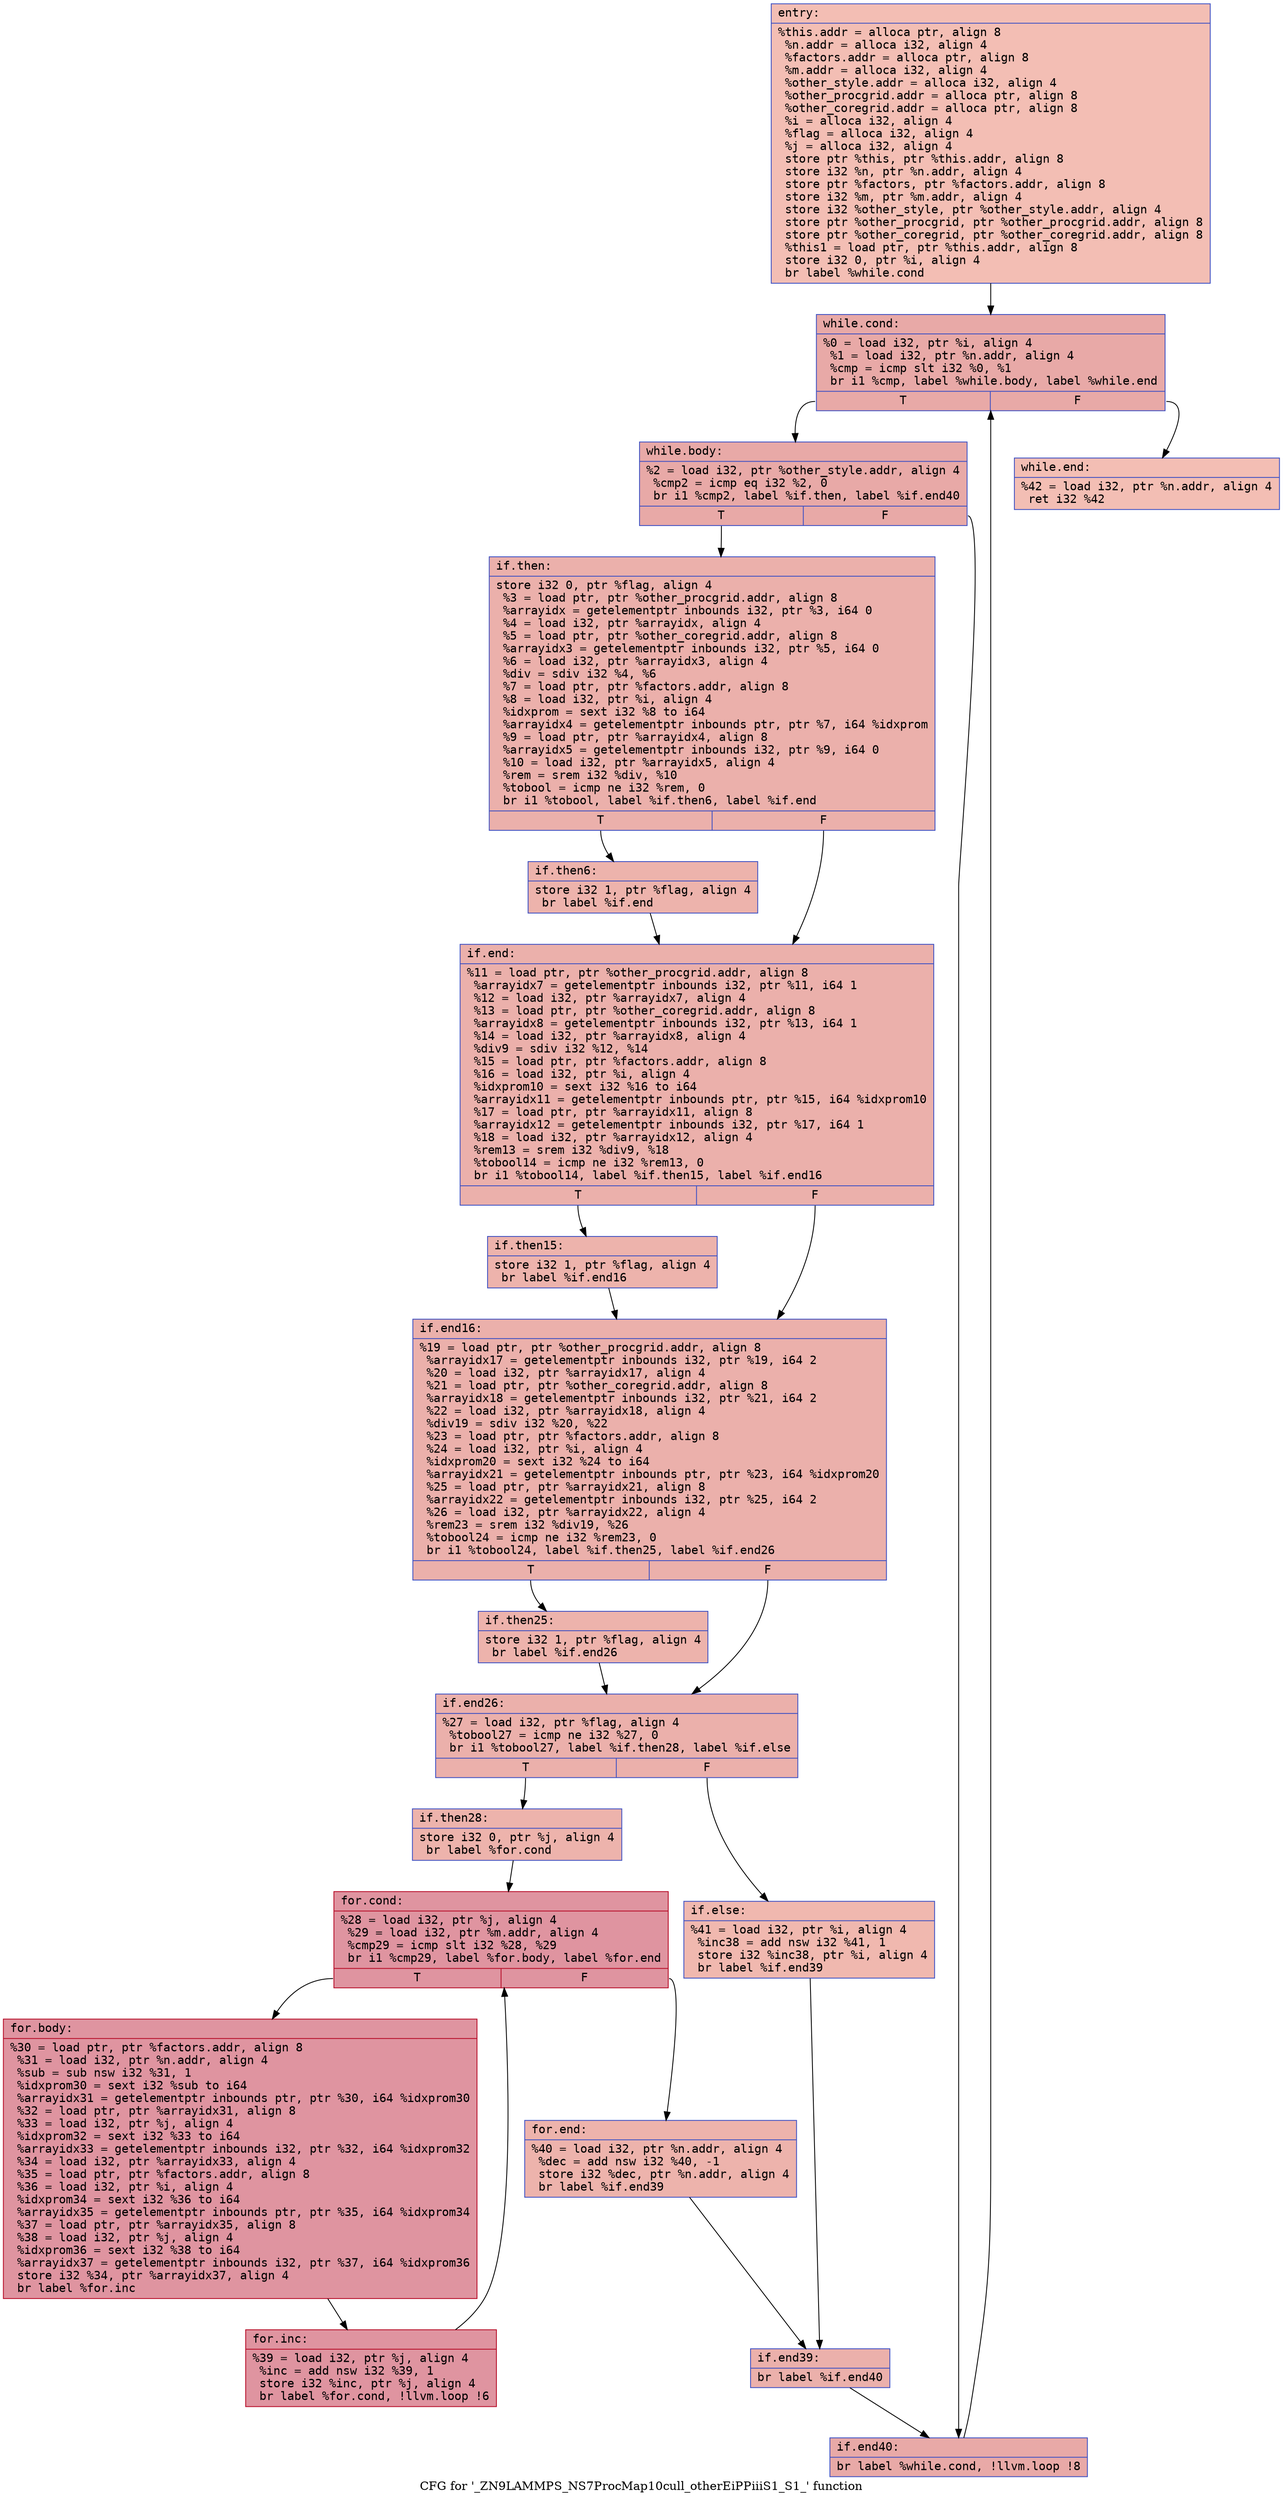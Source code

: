 digraph "CFG for '_ZN9LAMMPS_NS7ProcMap10cull_otherEiPPiiiS1_S1_' function" {
	label="CFG for '_ZN9LAMMPS_NS7ProcMap10cull_otherEiPPiiiS1_S1_' function";

	Node0x56099a49dce0 [shape=record,color="#3d50c3ff", style=filled, fillcolor="#e36c5570" fontname="Courier",label="{entry:\l|  %this.addr = alloca ptr, align 8\l  %n.addr = alloca i32, align 4\l  %factors.addr = alloca ptr, align 8\l  %m.addr = alloca i32, align 4\l  %other_style.addr = alloca i32, align 4\l  %other_procgrid.addr = alloca ptr, align 8\l  %other_coregrid.addr = alloca ptr, align 8\l  %i = alloca i32, align 4\l  %flag = alloca i32, align 4\l  %j = alloca i32, align 4\l  store ptr %this, ptr %this.addr, align 8\l  store i32 %n, ptr %n.addr, align 4\l  store ptr %factors, ptr %factors.addr, align 8\l  store i32 %m, ptr %m.addr, align 4\l  store i32 %other_style, ptr %other_style.addr, align 4\l  store ptr %other_procgrid, ptr %other_procgrid.addr, align 8\l  store ptr %other_coregrid, ptr %other_coregrid.addr, align 8\l  %this1 = load ptr, ptr %this.addr, align 8\l  store i32 0, ptr %i, align 4\l  br label %while.cond\l}"];
	Node0x56099a49dce0 -> Node0x56099a49ef30[tooltip="entry -> while.cond\nProbability 100.00%" ];
	Node0x56099a49ef30 [shape=record,color="#3d50c3ff", style=filled, fillcolor="#ca3b3770" fontname="Courier",label="{while.cond:\l|  %0 = load i32, ptr %i, align 4\l  %1 = load i32, ptr %n.addr, align 4\l  %cmp = icmp slt i32 %0, %1\l  br i1 %cmp, label %while.body, label %while.end\l|{<s0>T|<s1>F}}"];
	Node0x56099a49ef30:s0 -> Node0x56099a49f1a0[tooltip="while.cond -> while.body\nProbability 96.88%" ];
	Node0x56099a49ef30:s1 -> Node0x56099a49f1f0[tooltip="while.cond -> while.end\nProbability 3.12%" ];
	Node0x56099a49f1a0 [shape=record,color="#3d50c3ff", style=filled, fillcolor="#ca3b3770" fontname="Courier",label="{while.body:\l|  %2 = load i32, ptr %other_style.addr, align 4\l  %cmp2 = icmp eq i32 %2, 0\l  br i1 %cmp2, label %if.then, label %if.end40\l|{<s0>T|<s1>F}}"];
	Node0x56099a49f1a0:s0 -> Node0x56099a49f480[tooltip="while.body -> if.then\nProbability 37.50%" ];
	Node0x56099a49f1a0:s1 -> Node0x56099a49e450[tooltip="while.body -> if.end40\nProbability 62.50%" ];
	Node0x56099a49f480 [shape=record,color="#3d50c3ff", style=filled, fillcolor="#d24b4070" fontname="Courier",label="{if.then:\l|  store i32 0, ptr %flag, align 4\l  %3 = load ptr, ptr %other_procgrid.addr, align 8\l  %arrayidx = getelementptr inbounds i32, ptr %3, i64 0\l  %4 = load i32, ptr %arrayidx, align 4\l  %5 = load ptr, ptr %other_coregrid.addr, align 8\l  %arrayidx3 = getelementptr inbounds i32, ptr %5, i64 0\l  %6 = load i32, ptr %arrayidx3, align 4\l  %div = sdiv i32 %4, %6\l  %7 = load ptr, ptr %factors.addr, align 8\l  %8 = load i32, ptr %i, align 4\l  %idxprom = sext i32 %8 to i64\l  %arrayidx4 = getelementptr inbounds ptr, ptr %7, i64 %idxprom\l  %9 = load ptr, ptr %arrayidx4, align 8\l  %arrayidx5 = getelementptr inbounds i32, ptr %9, i64 0\l  %10 = load i32, ptr %arrayidx5, align 4\l  %rem = srem i32 %div, %10\l  %tobool = icmp ne i32 %rem, 0\l  br i1 %tobool, label %if.then6, label %if.end\l|{<s0>T|<s1>F}}"];
	Node0x56099a49f480:s0 -> Node0x56099a48de70[tooltip="if.then -> if.then6\nProbability 62.50%" ];
	Node0x56099a49f480:s1 -> Node0x56099a48def0[tooltip="if.then -> if.end\nProbability 37.50%" ];
	Node0x56099a48de70 [shape=record,color="#3d50c3ff", style=filled, fillcolor="#d6524470" fontname="Courier",label="{if.then6:\l|  store i32 1, ptr %flag, align 4\l  br label %if.end\l}"];
	Node0x56099a48de70 -> Node0x56099a48def0[tooltip="if.then6 -> if.end\nProbability 100.00%" ];
	Node0x56099a48def0 [shape=record,color="#3d50c3ff", style=filled, fillcolor="#d24b4070" fontname="Courier",label="{if.end:\l|  %11 = load ptr, ptr %other_procgrid.addr, align 8\l  %arrayidx7 = getelementptr inbounds i32, ptr %11, i64 1\l  %12 = load i32, ptr %arrayidx7, align 4\l  %13 = load ptr, ptr %other_coregrid.addr, align 8\l  %arrayidx8 = getelementptr inbounds i32, ptr %13, i64 1\l  %14 = load i32, ptr %arrayidx8, align 4\l  %div9 = sdiv i32 %12, %14\l  %15 = load ptr, ptr %factors.addr, align 8\l  %16 = load i32, ptr %i, align 4\l  %idxprom10 = sext i32 %16 to i64\l  %arrayidx11 = getelementptr inbounds ptr, ptr %15, i64 %idxprom10\l  %17 = load ptr, ptr %arrayidx11, align 8\l  %arrayidx12 = getelementptr inbounds i32, ptr %17, i64 1\l  %18 = load i32, ptr %arrayidx12, align 4\l  %rem13 = srem i32 %div9, %18\l  %tobool14 = icmp ne i32 %rem13, 0\l  br i1 %tobool14, label %if.then15, label %if.end16\l|{<s0>T|<s1>F}}"];
	Node0x56099a48def0:s0 -> Node0x56099a48eb20[tooltip="if.end -> if.then15\nProbability 62.50%" ];
	Node0x56099a48def0:s1 -> Node0x56099a48eba0[tooltip="if.end -> if.end16\nProbability 37.50%" ];
	Node0x56099a48eb20 [shape=record,color="#3d50c3ff", style=filled, fillcolor="#d6524470" fontname="Courier",label="{if.then15:\l|  store i32 1, ptr %flag, align 4\l  br label %if.end16\l}"];
	Node0x56099a48eb20 -> Node0x56099a48eba0[tooltip="if.then15 -> if.end16\nProbability 100.00%" ];
	Node0x56099a48eba0 [shape=record,color="#3d50c3ff", style=filled, fillcolor="#d24b4070" fontname="Courier",label="{if.end16:\l|  %19 = load ptr, ptr %other_procgrid.addr, align 8\l  %arrayidx17 = getelementptr inbounds i32, ptr %19, i64 2\l  %20 = load i32, ptr %arrayidx17, align 4\l  %21 = load ptr, ptr %other_coregrid.addr, align 8\l  %arrayidx18 = getelementptr inbounds i32, ptr %21, i64 2\l  %22 = load i32, ptr %arrayidx18, align 4\l  %div19 = sdiv i32 %20, %22\l  %23 = load ptr, ptr %factors.addr, align 8\l  %24 = load i32, ptr %i, align 4\l  %idxprom20 = sext i32 %24 to i64\l  %arrayidx21 = getelementptr inbounds ptr, ptr %23, i64 %idxprom20\l  %25 = load ptr, ptr %arrayidx21, align 8\l  %arrayidx22 = getelementptr inbounds i32, ptr %25, i64 2\l  %26 = load i32, ptr %arrayidx22, align 4\l  %rem23 = srem i32 %div19, %26\l  %tobool24 = icmp ne i32 %rem23, 0\l  br i1 %tobool24, label %if.then25, label %if.end26\l|{<s0>T|<s1>F}}"];
	Node0x56099a48eba0:s0 -> Node0x56099a49f7b0[tooltip="if.end16 -> if.then25\nProbability 62.50%" ];
	Node0x56099a48eba0:s1 -> Node0x56099a4a3e70[tooltip="if.end16 -> if.end26\nProbability 37.50%" ];
	Node0x56099a49f7b0 [shape=record,color="#3d50c3ff", style=filled, fillcolor="#d6524470" fontname="Courier",label="{if.then25:\l|  store i32 1, ptr %flag, align 4\l  br label %if.end26\l}"];
	Node0x56099a49f7b0 -> Node0x56099a4a3e70[tooltip="if.then25 -> if.end26\nProbability 100.00%" ];
	Node0x56099a4a3e70 [shape=record,color="#3d50c3ff", style=filled, fillcolor="#d24b4070" fontname="Courier",label="{if.end26:\l|  %27 = load i32, ptr %flag, align 4\l  %tobool27 = icmp ne i32 %27, 0\l  br i1 %tobool27, label %if.then28, label %if.else\l|{<s0>T|<s1>F}}"];
	Node0x56099a4a3e70:s0 -> Node0x56099a4a41f0[tooltip="if.end26 -> if.then28\nProbability 62.50%" ];
	Node0x56099a4a3e70:s1 -> Node0x56099a4a4270[tooltip="if.end26 -> if.else\nProbability 37.50%" ];
	Node0x56099a4a41f0 [shape=record,color="#3d50c3ff", style=filled, fillcolor="#d6524470" fontname="Courier",label="{if.then28:\l|  store i32 0, ptr %j, align 4\l  br label %for.cond\l}"];
	Node0x56099a4a41f0 -> Node0x56099a4a4430[tooltip="if.then28 -> for.cond\nProbability 100.00%" ];
	Node0x56099a4a4430 [shape=record,color="#b70d28ff", style=filled, fillcolor="#b70d2870" fontname="Courier",label="{for.cond:\l|  %28 = load i32, ptr %j, align 4\l  %29 = load i32, ptr %m.addr, align 4\l  %cmp29 = icmp slt i32 %28, %29\l  br i1 %cmp29, label %for.body, label %for.end\l|{<s0>T|<s1>F}}"];
	Node0x56099a4a4430:s0 -> Node0x56099a4a46d0[tooltip="for.cond -> for.body\nProbability 96.88%" ];
	Node0x56099a4a4430:s1 -> Node0x56099a4a4750[tooltip="for.cond -> for.end\nProbability 3.12%" ];
	Node0x56099a4a46d0 [shape=record,color="#b70d28ff", style=filled, fillcolor="#b70d2870" fontname="Courier",label="{for.body:\l|  %30 = load ptr, ptr %factors.addr, align 8\l  %31 = load i32, ptr %n.addr, align 4\l  %sub = sub nsw i32 %31, 1\l  %idxprom30 = sext i32 %sub to i64\l  %arrayidx31 = getelementptr inbounds ptr, ptr %30, i64 %idxprom30\l  %32 = load ptr, ptr %arrayidx31, align 8\l  %33 = load i32, ptr %j, align 4\l  %idxprom32 = sext i32 %33 to i64\l  %arrayidx33 = getelementptr inbounds i32, ptr %32, i64 %idxprom32\l  %34 = load i32, ptr %arrayidx33, align 4\l  %35 = load ptr, ptr %factors.addr, align 8\l  %36 = load i32, ptr %i, align 4\l  %idxprom34 = sext i32 %36 to i64\l  %arrayidx35 = getelementptr inbounds ptr, ptr %35, i64 %idxprom34\l  %37 = load ptr, ptr %arrayidx35, align 8\l  %38 = load i32, ptr %j, align 4\l  %idxprom36 = sext i32 %38 to i64\l  %arrayidx37 = getelementptr inbounds i32, ptr %37, i64 %idxprom36\l  store i32 %34, ptr %arrayidx37, align 4\l  br label %for.inc\l}"];
	Node0x56099a4a46d0 -> Node0x56099a4a5400[tooltip="for.body -> for.inc\nProbability 100.00%" ];
	Node0x56099a4a5400 [shape=record,color="#b70d28ff", style=filled, fillcolor="#b70d2870" fontname="Courier",label="{for.inc:\l|  %39 = load i32, ptr %j, align 4\l  %inc = add nsw i32 %39, 1\l  store i32 %inc, ptr %j, align 4\l  br label %for.cond, !llvm.loop !6\l}"];
	Node0x56099a4a5400 -> Node0x56099a4a4430[tooltip="for.inc -> for.cond\nProbability 100.00%" ];
	Node0x56099a4a4750 [shape=record,color="#3d50c3ff", style=filled, fillcolor="#d6524470" fontname="Courier",label="{for.end:\l|  %40 = load i32, ptr %n.addr, align 4\l  %dec = add nsw i32 %40, -1\l  store i32 %dec, ptr %n.addr, align 4\l  br label %if.end39\l}"];
	Node0x56099a4a4750 -> Node0x56099a4a59c0[tooltip="for.end -> if.end39\nProbability 100.00%" ];
	Node0x56099a4a4270 [shape=record,color="#3d50c3ff", style=filled, fillcolor="#dc5d4a70" fontname="Courier",label="{if.else:\l|  %41 = load i32, ptr %i, align 4\l  %inc38 = add nsw i32 %41, 1\l  store i32 %inc38, ptr %i, align 4\l  br label %if.end39\l}"];
	Node0x56099a4a4270 -> Node0x56099a4a59c0[tooltip="if.else -> if.end39\nProbability 100.00%" ];
	Node0x56099a4a59c0 [shape=record,color="#3d50c3ff", style=filled, fillcolor="#d24b4070" fontname="Courier",label="{if.end39:\l|  br label %if.end40\l}"];
	Node0x56099a4a59c0 -> Node0x56099a49e450[tooltip="if.end39 -> if.end40\nProbability 100.00%" ];
	Node0x56099a49e450 [shape=record,color="#3d50c3ff", style=filled, fillcolor="#ca3b3770" fontname="Courier",label="{if.end40:\l|  br label %while.cond, !llvm.loop !8\l}"];
	Node0x56099a49e450 -> Node0x56099a49ef30[tooltip="if.end40 -> while.cond\nProbability 100.00%" ];
	Node0x56099a49f1f0 [shape=record,color="#3d50c3ff", style=filled, fillcolor="#e36c5570" fontname="Courier",label="{while.end:\l|  %42 = load i32, ptr %n.addr, align 4\l  ret i32 %42\l}"];
}
